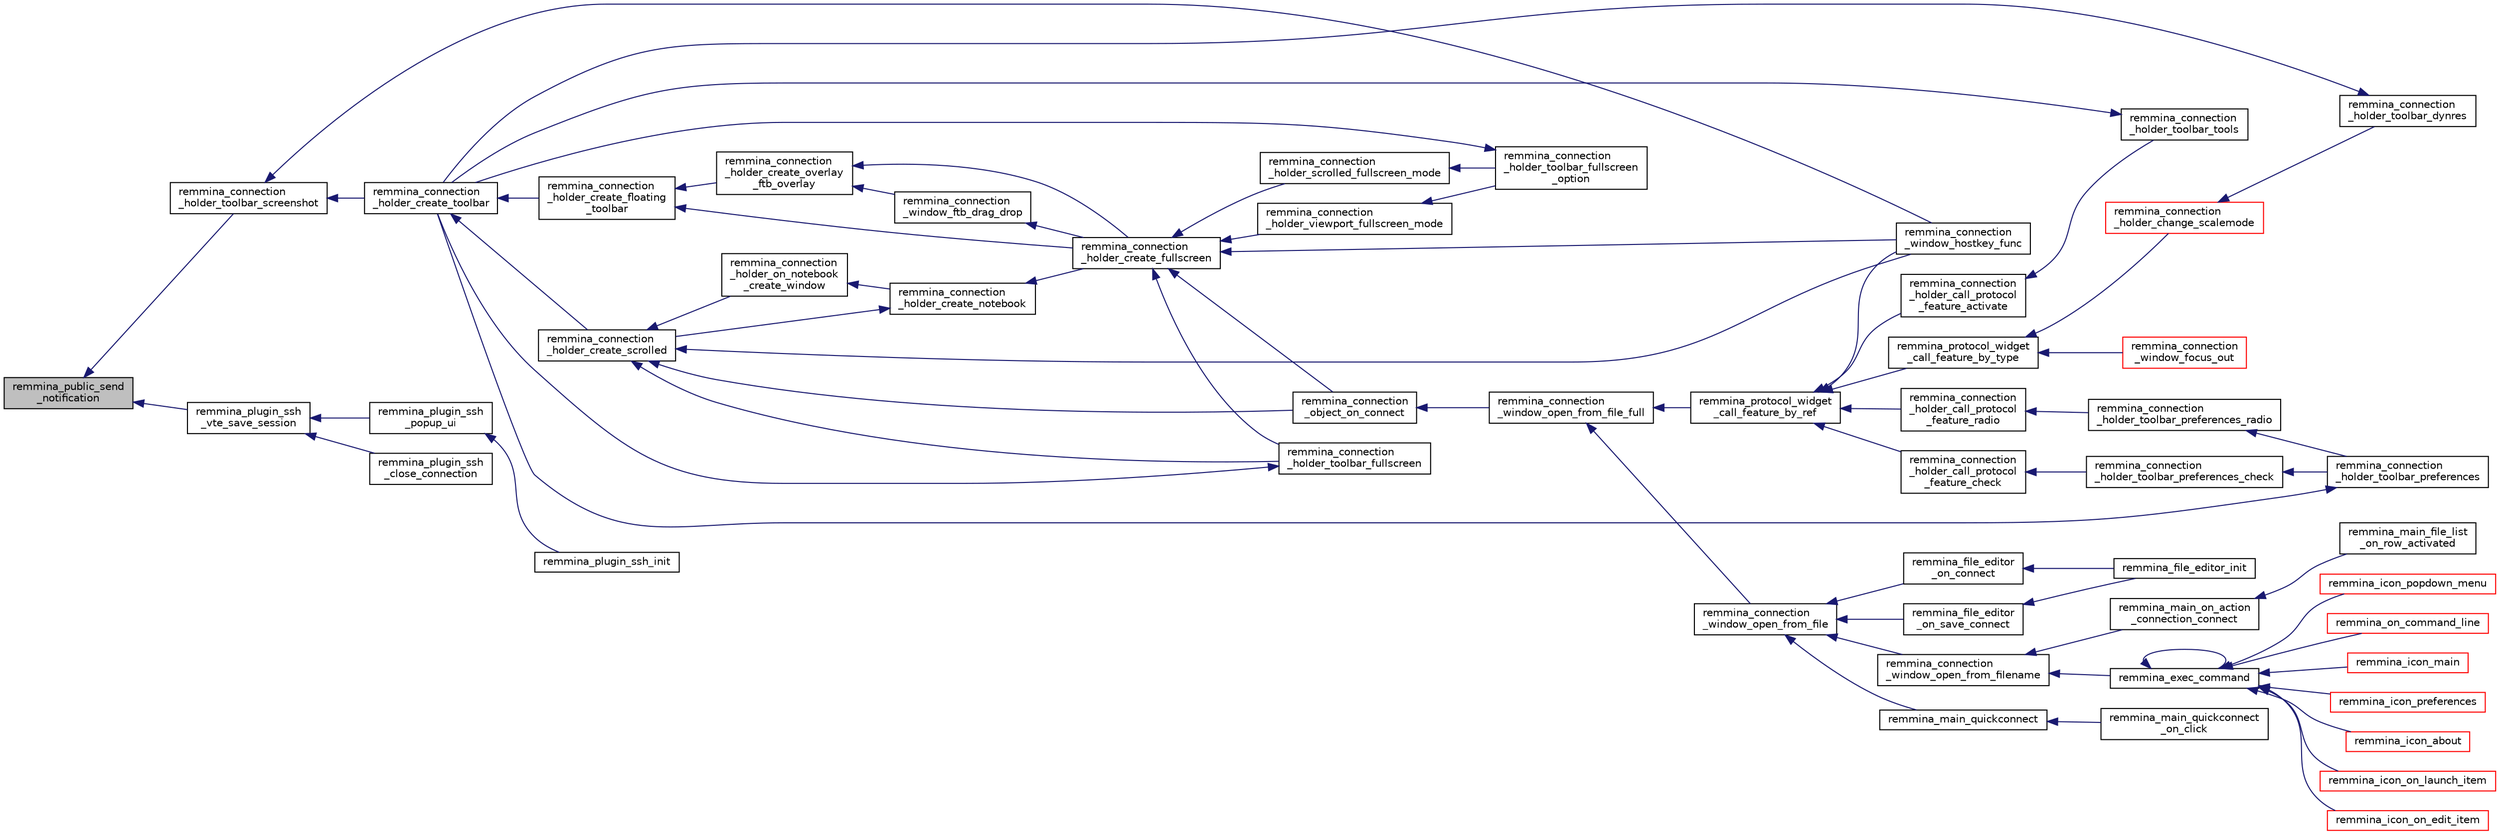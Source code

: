 digraph "remmina_public_send_notification"
{
  edge [fontname="Helvetica",fontsize="10",labelfontname="Helvetica",labelfontsize="10"];
  node [fontname="Helvetica",fontsize="10",shape=record];
  rankdir="LR";
  Node666 [label="remmina_public_send\l_notification",height=0.2,width=0.4,color="black", fillcolor="grey75", style="filled", fontcolor="black"];
  Node666 -> Node667 [dir="back",color="midnightblue",fontsize="10",style="solid",fontname="Helvetica"];
  Node667 [label="remmina_connection\l_holder_toolbar_screenshot",height=0.2,width=0.4,color="black", fillcolor="white", style="filled",URL="$remmina__connection__window_8c.html#a7959ed5b51966bb0fb9e7b84bbb9878d"];
  Node667 -> Node668 [dir="back",color="midnightblue",fontsize="10",style="solid",fontname="Helvetica"];
  Node668 [label="remmina_connection\l_holder_create_toolbar",height=0.2,width=0.4,color="black", fillcolor="white", style="filled",URL="$remmina__connection__window_8c.html#af8138da72278e9e9000276e08a6fd984"];
  Node668 -> Node669 [dir="back",color="midnightblue",fontsize="10",style="solid",fontname="Helvetica"];
  Node669 [label="remmina_connection\l_holder_create_floating\l_toolbar",height=0.2,width=0.4,color="black", fillcolor="white", style="filled",URL="$remmina__connection__window_8c.html#a967dca6c1876afc3e6bcb763f9709d43"];
  Node669 -> Node670 [dir="back",color="midnightblue",fontsize="10",style="solid",fontname="Helvetica"];
  Node670 [label="remmina_connection\l_holder_create_overlay\l_ftb_overlay",height=0.2,width=0.4,color="black", fillcolor="white", style="filled",URL="$remmina__connection__window_8c.html#ab2edcb806312b3367c70fbb13c383ae0"];
  Node670 -> Node671 [dir="back",color="midnightblue",fontsize="10",style="solid",fontname="Helvetica"];
  Node671 [label="remmina_connection\l_window_ftb_drag_drop",height=0.2,width=0.4,color="black", fillcolor="white", style="filled",URL="$remmina__connection__window_8c.html#a15c9b2bd929f8f2bb64d0bb6fa60f067"];
  Node671 -> Node672 [dir="back",color="midnightblue",fontsize="10",style="solid",fontname="Helvetica"];
  Node672 [label="remmina_connection\l_holder_create_fullscreen",height=0.2,width=0.4,color="black", fillcolor="white", style="filled",URL="$remmina__connection__window_8c.html#ae67ca4d276339723c1ff87fc224eaccf"];
  Node672 -> Node673 [dir="back",color="midnightblue",fontsize="10",style="solid",fontname="Helvetica"];
  Node673 [label="remmina_connection\l_holder_toolbar_fullscreen",height=0.2,width=0.4,color="black", fillcolor="white", style="filled",URL="$remmina__connection__window_8c.html#a02ac20f50f1b7b816bd7208127efdbee"];
  Node673 -> Node668 [dir="back",color="midnightblue",fontsize="10",style="solid",fontname="Helvetica"];
  Node672 -> Node674 [dir="back",color="midnightblue",fontsize="10",style="solid",fontname="Helvetica"];
  Node674 [label="remmina_connection\l_holder_viewport_fullscreen_mode",height=0.2,width=0.4,color="black", fillcolor="white", style="filled",URL="$remmina__connection__window_8c.html#a0e99d0ff8c39f2c6de508eee9ef498c5"];
  Node674 -> Node675 [dir="back",color="midnightblue",fontsize="10",style="solid",fontname="Helvetica"];
  Node675 [label="remmina_connection\l_holder_toolbar_fullscreen\l_option",height=0.2,width=0.4,color="black", fillcolor="white", style="filled",URL="$remmina__connection__window_8c.html#a1415cdcbed0e6fe9a7978586bf132207"];
  Node675 -> Node668 [dir="back",color="midnightblue",fontsize="10",style="solid",fontname="Helvetica"];
  Node672 -> Node676 [dir="back",color="midnightblue",fontsize="10",style="solid",fontname="Helvetica"];
  Node676 [label="remmina_connection\l_holder_scrolled_fullscreen_mode",height=0.2,width=0.4,color="black", fillcolor="white", style="filled",URL="$remmina__connection__window_8c.html#aa25cae5c0e15e13b817b925e42a044a9"];
  Node676 -> Node675 [dir="back",color="midnightblue",fontsize="10",style="solid",fontname="Helvetica"];
  Node672 -> Node677 [dir="back",color="midnightblue",fontsize="10",style="solid",fontname="Helvetica"];
  Node677 [label="remmina_connection\l_window_hostkey_func",height=0.2,width=0.4,color="black", fillcolor="white", style="filled",URL="$remmina__connection__window_8c.html#abef663d930076deb3105f86dabe2a9c3"];
  Node672 -> Node678 [dir="back",color="midnightblue",fontsize="10",style="solid",fontname="Helvetica"];
  Node678 [label="remmina_connection\l_object_on_connect",height=0.2,width=0.4,color="black", fillcolor="white", style="filled",URL="$remmina__connection__window_8c.html#a0ad685a873ecef95ec13caba17e0c22e"];
  Node678 -> Node679 [dir="back",color="midnightblue",fontsize="10",style="solid",fontname="Helvetica"];
  Node679 [label="remmina_connection\l_window_open_from_file_full",height=0.2,width=0.4,color="black", fillcolor="white", style="filled",URL="$remmina__connection__window_8h.html#adbf2b670ca3bae96a99cb0b36021a961"];
  Node679 -> Node680 [dir="back",color="midnightblue",fontsize="10",style="solid",fontname="Helvetica"];
  Node680 [label="remmina_connection\l_window_open_from_file",height=0.2,width=0.4,color="black", fillcolor="white", style="filled",URL="$remmina__connection__window_8h.html#a1c7f722a89609523cc4de079cc82f23c"];
  Node680 -> Node681 [dir="back",color="midnightblue",fontsize="10",style="solid",fontname="Helvetica"];
  Node681 [label="remmina_connection\l_window_open_from_filename",height=0.2,width=0.4,color="black", fillcolor="white", style="filled",URL="$remmina__connection__window_8h.html#ab0ed27ef360efc7d92906cbabf9da5db"];
  Node681 -> Node682 [dir="back",color="midnightblue",fontsize="10",style="solid",fontname="Helvetica"];
  Node682 [label="remmina_exec_command",height=0.2,width=0.4,color="black", fillcolor="white", style="filled",URL="$remmina__exec_8h.html#a424cabdcff647797061e7482049d62a7"];
  Node682 -> Node683 [dir="back",color="midnightblue",fontsize="10",style="solid",fontname="Helvetica"];
  Node683 [label="remmina_on_command_line",height=0.2,width=0.4,color="red", fillcolor="white", style="filled",URL="$remmina_8c.html#aeb286fc5bd52ab5382ab8cb495dc2914"];
  Node682 -> Node682 [dir="back",color="midnightblue",fontsize="10",style="solid",fontname="Helvetica"];
  Node682 -> Node685 [dir="back",color="midnightblue",fontsize="10",style="solid",fontname="Helvetica"];
  Node685 [label="remmina_icon_main",height=0.2,width=0.4,color="red", fillcolor="white", style="filled",URL="$remmina__icon_8c.html#a920476110ab6410c8fc8cf734109e497"];
  Node682 -> Node696 [dir="back",color="midnightblue",fontsize="10",style="solid",fontname="Helvetica"];
  Node696 [label="remmina_icon_preferences",height=0.2,width=0.4,color="red", fillcolor="white", style="filled",URL="$remmina__icon_8c.html#ad3b0e3d12e4854eae05b1afea19da404"];
  Node682 -> Node697 [dir="back",color="midnightblue",fontsize="10",style="solid",fontname="Helvetica"];
  Node697 [label="remmina_icon_about",height=0.2,width=0.4,color="red", fillcolor="white", style="filled",URL="$remmina__icon_8c.html#a5cdf1958ef01e49889bcee2e90e2cf71"];
  Node682 -> Node698 [dir="back",color="midnightblue",fontsize="10",style="solid",fontname="Helvetica"];
  Node698 [label="remmina_icon_on_launch_item",height=0.2,width=0.4,color="red", fillcolor="white", style="filled",URL="$remmina__icon_8c.html#ad1699688680e12abcfd5c74dd2f76d83"];
  Node682 -> Node701 [dir="back",color="midnightblue",fontsize="10",style="solid",fontname="Helvetica"];
  Node701 [label="remmina_icon_on_edit_item",height=0.2,width=0.4,color="red", fillcolor="white", style="filled",URL="$remmina__icon_8c.html#af8708120906a8dc41a7998ebf9ecd129"];
  Node682 -> Node702 [dir="back",color="midnightblue",fontsize="10",style="solid",fontname="Helvetica"];
  Node702 [label="remmina_icon_popdown_menu",height=0.2,width=0.4,color="red", fillcolor="white", style="filled",URL="$remmina__icon_8c.html#a444be76e3c3a065279c5f9abc7fae833"];
  Node681 -> Node703 [dir="back",color="midnightblue",fontsize="10",style="solid",fontname="Helvetica"];
  Node703 [label="remmina_main_on_action\l_connection_connect",height=0.2,width=0.4,color="black", fillcolor="white", style="filled",URL="$remmina__main_8c.html#ae023d1cb099a4f7bee79f13760566cbf"];
  Node703 -> Node704 [dir="back",color="midnightblue",fontsize="10",style="solid",fontname="Helvetica"];
  Node704 [label="remmina_main_file_list\l_on_row_activated",height=0.2,width=0.4,color="black", fillcolor="white", style="filled",URL="$remmina__main_8c.html#aba1a89a2400c5cc8373c6bd34602ac10"];
  Node680 -> Node705 [dir="back",color="midnightblue",fontsize="10",style="solid",fontname="Helvetica"];
  Node705 [label="remmina_file_editor\l_on_connect",height=0.2,width=0.4,color="black", fillcolor="white", style="filled",URL="$remmina__file__editor_8c.html#a73b8581fd1fd77532b748d91a2951f25"];
  Node705 -> Node689 [dir="back",color="midnightblue",fontsize="10",style="solid",fontname="Helvetica"];
  Node689 [label="remmina_file_editor_init",height=0.2,width=0.4,color="black", fillcolor="white", style="filled",URL="$remmina__file__editor_8c.html#a9afd8d41c66f547320930eb331f3124d"];
  Node680 -> Node690 [dir="back",color="midnightblue",fontsize="10",style="solid",fontname="Helvetica"];
  Node690 [label="remmina_file_editor\l_on_save_connect",height=0.2,width=0.4,color="black", fillcolor="white", style="filled",URL="$remmina__file__editor_8c.html#a57224f3f69f04f398de563b71be6b18e"];
  Node690 -> Node689 [dir="back",color="midnightblue",fontsize="10",style="solid",fontname="Helvetica"];
  Node680 -> Node706 [dir="back",color="midnightblue",fontsize="10",style="solid",fontname="Helvetica"];
  Node706 [label="remmina_main_quickconnect",height=0.2,width=0.4,color="black", fillcolor="white", style="filled",URL="$remmina__main_8c.html#a802458852abacebfb16f1f4295806a01"];
  Node706 -> Node707 [dir="back",color="midnightblue",fontsize="10",style="solid",fontname="Helvetica"];
  Node707 [label="remmina_main_quickconnect\l_on_click",height=0.2,width=0.4,color="black", fillcolor="white", style="filled",URL="$remmina__main_8c.html#a210e9e04c7c97cc86412044de31f659d"];
  Node679 -> Node708 [dir="back",color="midnightblue",fontsize="10",style="solid",fontname="Helvetica"];
  Node708 [label="remmina_protocol_widget\l_call_feature_by_ref",height=0.2,width=0.4,color="black", fillcolor="white", style="filled",URL="$remmina__protocol__widget_8h.html#a605b69a9aa4393024369cc5070488692"];
  Node708 -> Node709 [dir="back",color="midnightblue",fontsize="10",style="solid",fontname="Helvetica"];
  Node709 [label="remmina_connection\l_holder_call_protocol\l_feature_radio",height=0.2,width=0.4,color="black", fillcolor="white", style="filled",URL="$remmina__connection__window_8c.html#a86280cb973101817f7410af393bc2f98"];
  Node709 -> Node710 [dir="back",color="midnightblue",fontsize="10",style="solid",fontname="Helvetica"];
  Node710 [label="remmina_connection\l_holder_toolbar_preferences_radio",height=0.2,width=0.4,color="black", fillcolor="white", style="filled",URL="$remmina__connection__window_8c.html#a1ddab4aacc284c606ab237eae9c0b5a9"];
  Node710 -> Node711 [dir="back",color="midnightblue",fontsize="10",style="solid",fontname="Helvetica"];
  Node711 [label="remmina_connection\l_holder_toolbar_preferences",height=0.2,width=0.4,color="black", fillcolor="white", style="filled",URL="$remmina__connection__window_8c.html#a78ec7d6e66d6e6569c1a9a0230c74bc8"];
  Node711 -> Node668 [dir="back",color="midnightblue",fontsize="10",style="solid",fontname="Helvetica"];
  Node708 -> Node712 [dir="back",color="midnightblue",fontsize="10",style="solid",fontname="Helvetica"];
  Node712 [label="remmina_connection\l_holder_call_protocol\l_feature_check",height=0.2,width=0.4,color="black", fillcolor="white", style="filled",URL="$remmina__connection__window_8c.html#a8d924ded7fe147df8b5f113e2fb1d6e7"];
  Node712 -> Node713 [dir="back",color="midnightblue",fontsize="10",style="solid",fontname="Helvetica"];
  Node713 [label="remmina_connection\l_holder_toolbar_preferences_check",height=0.2,width=0.4,color="black", fillcolor="white", style="filled",URL="$remmina__connection__window_8c.html#ada0dce340f5f1484c496a2357e8a2c69"];
  Node713 -> Node711 [dir="back",color="midnightblue",fontsize="10",style="solid",fontname="Helvetica"];
  Node708 -> Node714 [dir="back",color="midnightblue",fontsize="10",style="solid",fontname="Helvetica"];
  Node714 [label="remmina_connection\l_holder_call_protocol\l_feature_activate",height=0.2,width=0.4,color="black", fillcolor="white", style="filled",URL="$remmina__connection__window_8c.html#a4507b43c6fd10bc68d9512c6b253a552"];
  Node714 -> Node715 [dir="back",color="midnightblue",fontsize="10",style="solid",fontname="Helvetica"];
  Node715 [label="remmina_connection\l_holder_toolbar_tools",height=0.2,width=0.4,color="black", fillcolor="white", style="filled",URL="$remmina__connection__window_8c.html#a51cc0b2274049920f67c71047bd76213"];
  Node715 -> Node668 [dir="back",color="midnightblue",fontsize="10",style="solid",fontname="Helvetica"];
  Node708 -> Node677 [dir="back",color="midnightblue",fontsize="10",style="solid",fontname="Helvetica"];
  Node708 -> Node716 [dir="back",color="midnightblue",fontsize="10",style="solid",fontname="Helvetica"];
  Node716 [label="remmina_protocol_widget\l_call_feature_by_type",height=0.2,width=0.4,color="black", fillcolor="white", style="filled",URL="$remmina__protocol__widget_8h.html#a6a630e96e5b914d60d678ae8eaad4cd9"];
  Node716 -> Node717 [dir="back",color="midnightblue",fontsize="10",style="solid",fontname="Helvetica"];
  Node717 [label="remmina_connection\l_holder_change_scalemode",height=0.2,width=0.4,color="red", fillcolor="white", style="filled",URL="$remmina__connection__window_8c.html#a5565ebedf82eb9f2d54b7f447b4c930e"];
  Node717 -> Node718 [dir="back",color="midnightblue",fontsize="10",style="solid",fontname="Helvetica"];
  Node718 [label="remmina_connection\l_holder_toolbar_dynres",height=0.2,width=0.4,color="black", fillcolor="white", style="filled",URL="$remmina__connection__window_8c.html#a576e3800c7371f63b27e3832848ac4e5"];
  Node718 -> Node668 [dir="back",color="midnightblue",fontsize="10",style="solid",fontname="Helvetica"];
  Node716 -> Node720 [dir="back",color="midnightblue",fontsize="10",style="solid",fontname="Helvetica"];
  Node720 [label="remmina_connection\l_window_focus_out",height=0.2,width=0.4,color="red", fillcolor="white", style="filled",URL="$remmina__connection__window_8c.html#a8c242e0a7ee57ed79099c330d696b43f"];
  Node670 -> Node672 [dir="back",color="midnightblue",fontsize="10",style="solid",fontname="Helvetica"];
  Node669 -> Node672 [dir="back",color="midnightblue",fontsize="10",style="solid",fontname="Helvetica"];
  Node668 -> Node723 [dir="back",color="midnightblue",fontsize="10",style="solid",fontname="Helvetica"];
  Node723 [label="remmina_connection\l_holder_create_scrolled",height=0.2,width=0.4,color="black", fillcolor="white", style="filled",URL="$remmina__connection__window_8c.html#a57b3656c37df65d276ddd50a16906dc7"];
  Node723 -> Node673 [dir="back",color="midnightblue",fontsize="10",style="solid",fontname="Helvetica"];
  Node723 -> Node724 [dir="back",color="midnightblue",fontsize="10",style="solid",fontname="Helvetica"];
  Node724 [label="remmina_connection\l_holder_on_notebook\l_create_window",height=0.2,width=0.4,color="black", fillcolor="white", style="filled",URL="$remmina__connection__window_8c.html#a2f5fc595c1aad851962aa58e2009bcce"];
  Node724 -> Node725 [dir="back",color="midnightblue",fontsize="10",style="solid",fontname="Helvetica"];
  Node725 [label="remmina_connection\l_holder_create_notebook",height=0.2,width=0.4,color="black", fillcolor="white", style="filled",URL="$remmina__connection__window_8c.html#ae616dc409c5775dc73d9a83c1f081705"];
  Node725 -> Node723 [dir="back",color="midnightblue",fontsize="10",style="solid",fontname="Helvetica"];
  Node725 -> Node672 [dir="back",color="midnightblue",fontsize="10",style="solid",fontname="Helvetica"];
  Node723 -> Node677 [dir="back",color="midnightblue",fontsize="10",style="solid",fontname="Helvetica"];
  Node723 -> Node678 [dir="back",color="midnightblue",fontsize="10",style="solid",fontname="Helvetica"];
  Node667 -> Node677 [dir="back",color="midnightblue",fontsize="10",style="solid",fontname="Helvetica"];
  Node666 -> Node727 [dir="back",color="midnightblue",fontsize="10",style="solid",fontname="Helvetica"];
  Node727 [label="remmina_plugin_ssh\l_vte_save_session",height=0.2,width=0.4,color="black", fillcolor="white", style="filled",URL="$remmina__ssh__plugin_8c.html#a4fcffcd3b4d288aa52087e48c78d6570"];
  Node727 -> Node728 [dir="back",color="midnightblue",fontsize="10",style="solid",fontname="Helvetica"];
  Node728 [label="remmina_plugin_ssh\l_popup_ui",height=0.2,width=0.4,color="black", fillcolor="white", style="filled",URL="$remmina__ssh__plugin_8c.html#a4639e47898939f893505f0a30993aead",tooltip="Remmina SSH plugin terminal popup menu. "];
  Node728 -> Node729 [dir="back",color="midnightblue",fontsize="10",style="solid",fontname="Helvetica"];
  Node729 [label="remmina_plugin_ssh_init",height=0.2,width=0.4,color="black", fillcolor="white", style="filled",URL="$remmina__ssh__plugin_8c.html#a62f9ea89d10bb2e375d70c9578ca95fd",tooltip="Remmina SSH plugin initialization. "];
  Node727 -> Node730 [dir="back",color="midnightblue",fontsize="10",style="solid",fontname="Helvetica"];
  Node730 [label="remmina_plugin_ssh\l_close_connection",height=0.2,width=0.4,color="black", fillcolor="white", style="filled",URL="$remmina__ssh__plugin_8c.html#a6302047dc754570d415b0ba68fd9c203"];
}

